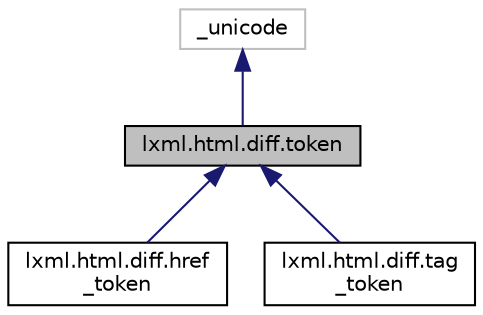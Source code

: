 digraph "lxml.html.diff.token"
{
 // LATEX_PDF_SIZE
  edge [fontname="Helvetica",fontsize="10",labelfontname="Helvetica",labelfontsize="10"];
  node [fontname="Helvetica",fontsize="10",shape=record];
  Node1 [label="lxml.html.diff.token",height=0.2,width=0.4,color="black", fillcolor="grey75", style="filled", fontcolor="black",tooltip=" "];
  Node2 -> Node1 [dir="back",color="midnightblue",fontsize="10",style="solid"];
  Node2 [label="_unicode",height=0.2,width=0.4,color="grey75", fillcolor="white", style="filled",tooltip=" "];
  Node1 -> Node3 [dir="back",color="midnightblue",fontsize="10",style="solid"];
  Node3 [label="lxml.html.diff.href\l_token",height=0.2,width=0.4,color="black", fillcolor="white", style="filled",URL="$classlxml_1_1html_1_1diff_1_1href__token.html",tooltip=" "];
  Node1 -> Node4 [dir="back",color="midnightblue",fontsize="10",style="solid"];
  Node4 [label="lxml.html.diff.tag\l_token",height=0.2,width=0.4,color="black", fillcolor="white", style="filled",URL="$classlxml_1_1html_1_1diff_1_1tag__token.html",tooltip=" "];
}
